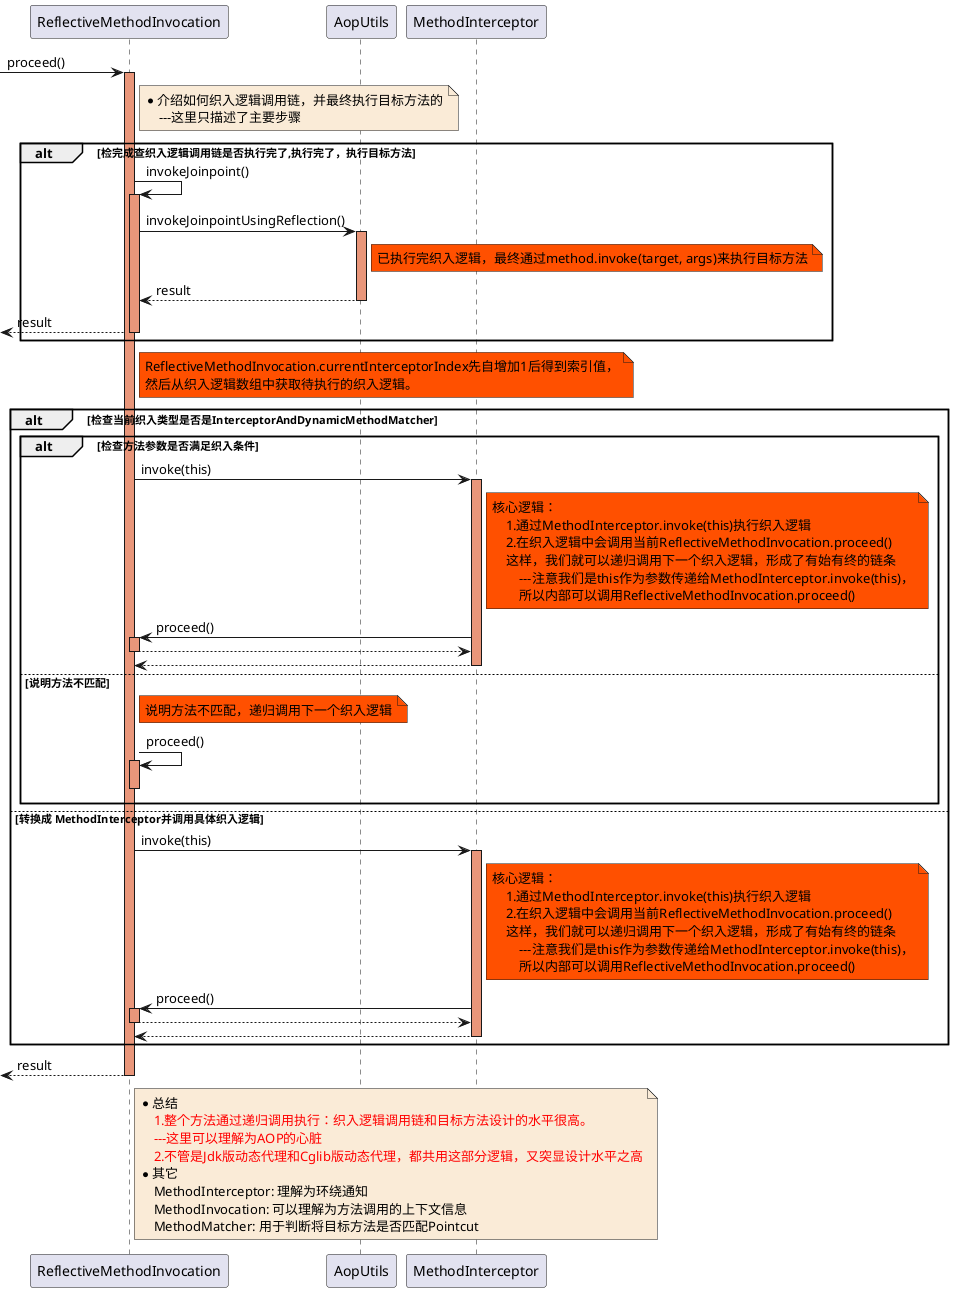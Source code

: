 @startuml
-> ReflectiveMethodInvocation: proceed()
activate ReflectiveMethodInvocation #DarkSalmon

note right of ReflectiveMethodInvocation #FAEBD7
    *介绍如何织入逻辑调用链，并最终执行目标方法的
        ---这里只描述了主要步骤
end note
    alt 检完成查织入逻辑调用链是否执行完了,执行完了，执行目标方法
        ReflectiveMethodInvocation -> ReflectiveMethodInvocation : invokeJoinpoint()
        activate ReflectiveMethodInvocation #DarkSalmon
            ReflectiveMethodInvocation -> AopUtils : invokeJoinpointUsingReflection()
            activate AopUtils #DarkSalmon
                note right of AopUtils #FF5000
                    已执行完织入逻辑，最终通过method.invoke(target, args)来执行目标方法
                end note
            AopUtils --> ReflectiveMethodInvocation : result
            deactivate AopUtils
    <-- ReflectiveMethodInvocation : result
        deactivate ReflectiveMethodInvocation
    end

    note right of ReflectiveMethodInvocation #FF5000
        ReflectiveMethodInvocation.currentInterceptorIndex先自增加1后得到索引值，
        然后从织入逻辑数组中获取待执行的织入逻辑。
    end note

    alt 检查当前织入类型是否是InterceptorAndDynamicMethodMatcher
        alt 检查方法参数是否满足织入条件
            ReflectiveMethodInvocation -> MethodInterceptor :invoke(this)
            activate MethodInterceptor #DarkSalmon

                note right of MethodInterceptor #FF5000
                    核心逻辑：
                        1.通过MethodInterceptor.invoke(this)执行织入逻辑
                        2.在织入逻辑中会调用当前ReflectiveMethodInvocation.proceed()
                        这样，我们就可以递归调用下一个织入逻辑，形成了有始有终的链条
                            ---注意我们是this作为参数传递给MethodInterceptor.invoke(this)，
                            所以内部可以调用ReflectiveMethodInvocation.proceed()
                end note
                MethodInterceptor -> ReflectiveMethodInvocation :proceed()
                activate ReflectiveMethodInvocation #DarkSalmon
                ReflectiveMethodInvocation --> MethodInterceptor
                deactivate ReflectiveMethodInvocation

            MethodInterceptor --> ReflectiveMethodInvocation
            deactivate MethodInterceptor
        else 说明方法不匹配

            note right of ReflectiveMethodInvocation #FF5000
                说明方法不匹配，递归调用下一个织入逻辑
            end note
            ReflectiveMethodInvocation -> ReflectiveMethodInvocation :proceed()
            activate ReflectiveMethodInvocation #DarkSalmon
            deactivate ReflectiveMethodInvocation
        end

    else 转换成 MethodInterceptor并调用具体织入逻辑
        ReflectiveMethodInvocation -> MethodInterceptor :invoke(this)
        activate MethodInterceptor #DarkSalmon

            note right of MethodInterceptor #FF5000
                核心逻辑：
                    1.通过MethodInterceptor.invoke(this)执行织入逻辑
                    2.在织入逻辑中会调用当前ReflectiveMethodInvocation.proceed()
                    这样，我们就可以递归调用下一个织入逻辑，形成了有始有终的链条
                        ---注意我们是this作为参数传递给MethodInterceptor.invoke(this)，
                        所以内部可以调用ReflectiveMethodInvocation.proceed()
            end note

            MethodInterceptor -> ReflectiveMethodInvocation :proceed()
            activate ReflectiveMethodInvocation #DarkSalmon
            ReflectiveMethodInvocation --> MethodInterceptor
            deactivate ReflectiveMethodInvocation

        MethodInterceptor --> ReflectiveMethodInvocation
        deactivate MethodInterceptor
    end

<-- ReflectiveMethodInvocation : result
deactivate ReflectiveMethodInvocation
note right of ReflectiveMethodInvocation #FAEBD7
*总结
    <font color=red>1.整个方法通过递归调用执行：织入逻辑调用链和目标方法设计的水平很高。</font>
    <font color=red>---这里可以理解为AOP的心脏</font>
    <font color=red>2.不管是Jdk版动态代理和Cglib版动态代理，都共用这部分逻辑，又突显设计水平之高</font>
*其它
    MethodInterceptor: 理解为环绕通知
    MethodInvocation: 可以理解为方法调用的上下文信息
    MethodMatcher: 用于判断将目标方法是否匹配Pointcut
end note

@enduml